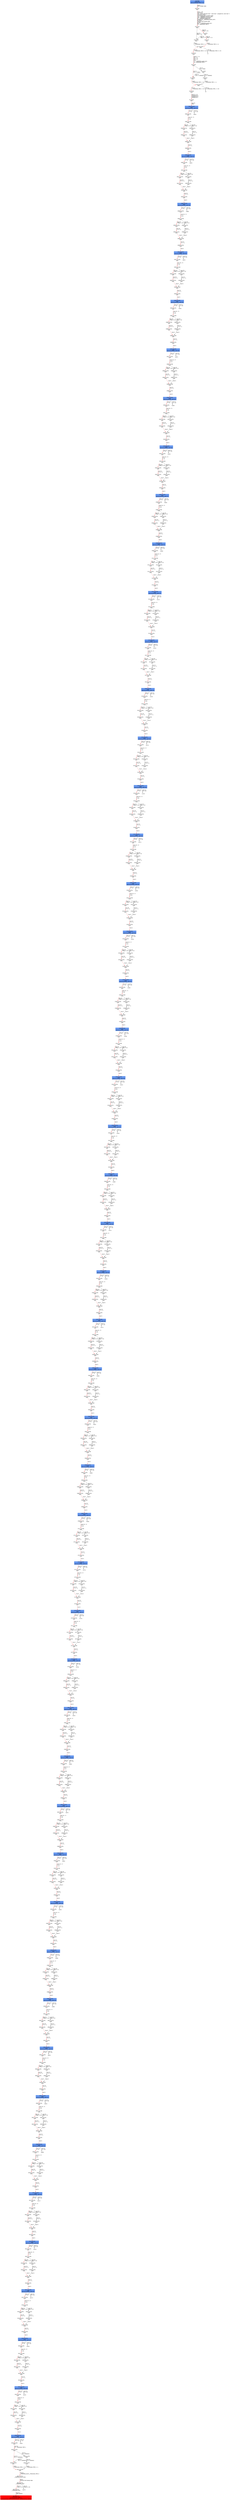 digraph ARG {
node [style="filled" shape="box" color="white"]
0 [fillcolor="cornflowerblue" label="0 @ N20\nmain entry\nAbstractionState: ABS0: true\n" id="0"]
44 [label="44 @ N61\nmain\n" id="44"]
45 [label="45 @ N24\nmain\n" id="45"]
50 [label="50 @ N26\nmain\n" id="50"]
53 [label="53 @ N28\nmain\n" id="53"]
54 [label="54 @ N29\nmain\n" id="54"]
56 [label="56 @ N35\nmain\n" id="56"]
61 [label="61 @ N38\nmain\n" id="61"]
64 [label="64 @ N39\nmain\n" id="64"]
65 [label="65 @ N40\nmain\n" id="65"]
67 [label="67 @ N43\nmain\n" id="67"]
34821 [fillcolor="cornflowerblue" label="34821 @ N44\nmain\nAbstractionState: ABS2355\n" id="34821"]
34822 [label="34822 @ N45\nmain\n" id="34822"]
34841 [label="34841 @ N48\nmain\n" id="34841"]
34843 [label="34843 @ N50\nmain\n" id="34843"]
34844 [label="34844 @ N52\nmain\n" id="34844"]
34848 [label="34848 @ N49\nmain\n" id="34848"]
34849 [label="34849 @ N54\nmain\n" id="34849"]
34851 [fillcolor="cornflowerblue" label="34851 @ N44\nmain\nAbstractionState: ABS2357\n" id="34851"]
34852 [label="34852 @ N45\nmain\n" id="34852"]
34871 [label="34871 @ N48\nmain\n" id="34871"]
34873 [label="34873 @ N50\nmain\n" id="34873"]
34874 [label="34874 @ N52\nmain\n" id="34874"]
34878 [label="34878 @ N49\nmain\n" id="34878"]
34879 [label="34879 @ N54\nmain\n" id="34879"]
34881 [fillcolor="cornflowerblue" label="34881 @ N44\nmain\nAbstractionState: ABS2359\n" id="34881"]
34882 [label="34882 @ N45\nmain\n" id="34882"]
34901 [label="34901 @ N48\nmain\n" id="34901"]
34903 [label="34903 @ N50\nmain\n" id="34903"]
34904 [label="34904 @ N52\nmain\n" id="34904"]
34908 [label="34908 @ N49\nmain\n" id="34908"]
34909 [label="34909 @ N54\nmain\n" id="34909"]
34911 [fillcolor="cornflowerblue" label="34911 @ N44\nmain\nAbstractionState: ABS2361\n" id="34911"]
34912 [label="34912 @ N45\nmain\n" id="34912"]
34931 [label="34931 @ N48\nmain\n" id="34931"]
34933 [label="34933 @ N50\nmain\n" id="34933"]
34934 [label="34934 @ N52\nmain\n" id="34934"]
34938 [label="34938 @ N49\nmain\n" id="34938"]
34939 [label="34939 @ N54\nmain\n" id="34939"]
34941 [fillcolor="cornflowerblue" label="34941 @ N44\nmain\nAbstractionState: ABS2363\n" id="34941"]
34942 [label="34942 @ N45\nmain\n" id="34942"]
34961 [label="34961 @ N48\nmain\n" id="34961"]
34963 [label="34963 @ N50\nmain\n" id="34963"]
34964 [label="34964 @ N52\nmain\n" id="34964"]
34968 [label="34968 @ N49\nmain\n" id="34968"]
34969 [label="34969 @ N54\nmain\n" id="34969"]
34971 [fillcolor="cornflowerblue" label="34971 @ N44\nmain\nAbstractionState: ABS2365\n" id="34971"]
34972 [label="34972 @ N45\nmain\n" id="34972"]
34991 [label="34991 @ N48\nmain\n" id="34991"]
34993 [label="34993 @ N50\nmain\n" id="34993"]
34994 [label="34994 @ N52\nmain\n" id="34994"]
34998 [label="34998 @ N49\nmain\n" id="34998"]
34999 [label="34999 @ N54\nmain\n" id="34999"]
35001 [fillcolor="cornflowerblue" label="35001 @ N44\nmain\nAbstractionState: ABS2367\n" id="35001"]
35002 [label="35002 @ N45\nmain\n" id="35002"]
35021 [label="35021 @ N48\nmain\n" id="35021"]
35023 [label="35023 @ N50\nmain\n" id="35023"]
35024 [label="35024 @ N52\nmain\n" id="35024"]
35028 [label="35028 @ N49\nmain\n" id="35028"]
35029 [label="35029 @ N54\nmain\n" id="35029"]
35031 [fillcolor="cornflowerblue" label="35031 @ N44\nmain\nAbstractionState: ABS2369\n" id="35031"]
35032 [label="35032 @ N45\nmain\n" id="35032"]
35051 [label="35051 @ N48\nmain\n" id="35051"]
35053 [label="35053 @ N50\nmain\n" id="35053"]
35054 [label="35054 @ N52\nmain\n" id="35054"]
35058 [label="35058 @ N49\nmain\n" id="35058"]
35059 [label="35059 @ N54\nmain\n" id="35059"]
35061 [fillcolor="cornflowerblue" label="35061 @ N44\nmain\nAbstractionState: ABS2371\n" id="35061"]
35062 [label="35062 @ N45\nmain\n" id="35062"]
35081 [label="35081 @ N48\nmain\n" id="35081"]
35083 [label="35083 @ N50\nmain\n" id="35083"]
35084 [label="35084 @ N52\nmain\n" id="35084"]
35088 [label="35088 @ N49\nmain\n" id="35088"]
35089 [label="35089 @ N54\nmain\n" id="35089"]
35091 [fillcolor="cornflowerblue" label="35091 @ N44\nmain\nAbstractionState: ABS2373\n" id="35091"]
35092 [label="35092 @ N45\nmain\n" id="35092"]
35111 [label="35111 @ N48\nmain\n" id="35111"]
35113 [label="35113 @ N50\nmain\n" id="35113"]
35114 [label="35114 @ N52\nmain\n" id="35114"]
35118 [label="35118 @ N49\nmain\n" id="35118"]
35119 [label="35119 @ N54\nmain\n" id="35119"]
35121 [fillcolor="cornflowerblue" label="35121 @ N44\nmain\nAbstractionState: ABS2375\n" id="35121"]
35122 [label="35122 @ N45\nmain\n" id="35122"]
35141 [label="35141 @ N48\nmain\n" id="35141"]
35143 [label="35143 @ N50\nmain\n" id="35143"]
35144 [label="35144 @ N52\nmain\n" id="35144"]
35148 [label="35148 @ N49\nmain\n" id="35148"]
35149 [label="35149 @ N54\nmain\n" id="35149"]
35151 [fillcolor="cornflowerblue" label="35151 @ N44\nmain\nAbstractionState: ABS2377\n" id="35151"]
35152 [label="35152 @ N45\nmain\n" id="35152"]
35171 [label="35171 @ N48\nmain\n" id="35171"]
35173 [label="35173 @ N50\nmain\n" id="35173"]
35174 [label="35174 @ N52\nmain\n" id="35174"]
35178 [label="35178 @ N49\nmain\n" id="35178"]
35179 [label="35179 @ N54\nmain\n" id="35179"]
35181 [fillcolor="cornflowerblue" label="35181 @ N44\nmain\nAbstractionState: ABS2379\n" id="35181"]
35182 [label="35182 @ N45\nmain\n" id="35182"]
35201 [label="35201 @ N48\nmain\n" id="35201"]
35203 [label="35203 @ N50\nmain\n" id="35203"]
35204 [label="35204 @ N52\nmain\n" id="35204"]
35208 [label="35208 @ N49\nmain\n" id="35208"]
35209 [label="35209 @ N54\nmain\n" id="35209"]
35211 [fillcolor="cornflowerblue" label="35211 @ N44\nmain\nAbstractionState: ABS2381\n" id="35211"]
35212 [label="35212 @ N45\nmain\n" id="35212"]
35231 [label="35231 @ N48\nmain\n" id="35231"]
35233 [label="35233 @ N50\nmain\n" id="35233"]
35234 [label="35234 @ N52\nmain\n" id="35234"]
35238 [label="35238 @ N49\nmain\n" id="35238"]
35239 [label="35239 @ N54\nmain\n" id="35239"]
35241 [fillcolor="cornflowerblue" label="35241 @ N44\nmain\nAbstractionState: ABS2383\n" id="35241"]
35242 [label="35242 @ N45\nmain\n" id="35242"]
35261 [label="35261 @ N48\nmain\n" id="35261"]
35263 [label="35263 @ N50\nmain\n" id="35263"]
35264 [label="35264 @ N52\nmain\n" id="35264"]
35268 [label="35268 @ N49\nmain\n" id="35268"]
35269 [label="35269 @ N54\nmain\n" id="35269"]
35271 [fillcolor="cornflowerblue" label="35271 @ N44\nmain\nAbstractionState: ABS2385\n" id="35271"]
35272 [label="35272 @ N45\nmain\n" id="35272"]
35291 [label="35291 @ N48\nmain\n" id="35291"]
35293 [label="35293 @ N50\nmain\n" id="35293"]
35294 [label="35294 @ N52\nmain\n" id="35294"]
35298 [label="35298 @ N49\nmain\n" id="35298"]
35299 [label="35299 @ N54\nmain\n" id="35299"]
35301 [fillcolor="cornflowerblue" label="35301 @ N44\nmain\nAbstractionState: ABS2387\n" id="35301"]
35302 [label="35302 @ N45\nmain\n" id="35302"]
35321 [label="35321 @ N48\nmain\n" id="35321"]
35323 [label="35323 @ N50\nmain\n" id="35323"]
35324 [label="35324 @ N52\nmain\n" id="35324"]
35328 [label="35328 @ N49\nmain\n" id="35328"]
35329 [label="35329 @ N54\nmain\n" id="35329"]
35331 [fillcolor="cornflowerblue" label="35331 @ N44\nmain\nAbstractionState: ABS2389\n" id="35331"]
35332 [label="35332 @ N45\nmain\n" id="35332"]
35351 [label="35351 @ N48\nmain\n" id="35351"]
35353 [label="35353 @ N50\nmain\n" id="35353"]
35354 [label="35354 @ N52\nmain\n" id="35354"]
35358 [label="35358 @ N49\nmain\n" id="35358"]
35359 [label="35359 @ N54\nmain\n" id="35359"]
35361 [fillcolor="cornflowerblue" label="35361 @ N44\nmain\nAbstractionState: ABS2391\n" id="35361"]
35362 [label="35362 @ N45\nmain\n" id="35362"]
35381 [label="35381 @ N48\nmain\n" id="35381"]
35383 [label="35383 @ N50\nmain\n" id="35383"]
35384 [label="35384 @ N52\nmain\n" id="35384"]
35388 [label="35388 @ N49\nmain\n" id="35388"]
35389 [label="35389 @ N54\nmain\n" id="35389"]
35391 [fillcolor="cornflowerblue" label="35391 @ N44\nmain\nAbstractionState: ABS2393\n" id="35391"]
35392 [label="35392 @ N45\nmain\n" id="35392"]
35411 [label="35411 @ N48\nmain\n" id="35411"]
35413 [label="35413 @ N50\nmain\n" id="35413"]
35414 [label="35414 @ N52\nmain\n" id="35414"]
35418 [label="35418 @ N49\nmain\n" id="35418"]
35419 [label="35419 @ N54\nmain\n" id="35419"]
35421 [fillcolor="cornflowerblue" label="35421 @ N44\nmain\nAbstractionState: ABS2395\n" id="35421"]
35422 [label="35422 @ N45\nmain\n" id="35422"]
35441 [label="35441 @ N48\nmain\n" id="35441"]
35443 [label="35443 @ N50\nmain\n" id="35443"]
35444 [label="35444 @ N52\nmain\n" id="35444"]
35448 [label="35448 @ N49\nmain\n" id="35448"]
35449 [label="35449 @ N54\nmain\n" id="35449"]
35451 [fillcolor="cornflowerblue" label="35451 @ N44\nmain\nAbstractionState: ABS2397\n" id="35451"]
35452 [label="35452 @ N45\nmain\n" id="35452"]
35471 [label="35471 @ N48\nmain\n" id="35471"]
35473 [label="35473 @ N50\nmain\n" id="35473"]
35474 [label="35474 @ N52\nmain\n" id="35474"]
35478 [label="35478 @ N49\nmain\n" id="35478"]
35479 [label="35479 @ N54\nmain\n" id="35479"]
35481 [fillcolor="cornflowerblue" label="35481 @ N44\nmain\nAbstractionState: ABS2399\n" id="35481"]
35482 [label="35482 @ N45\nmain\n" id="35482"]
35501 [label="35501 @ N48\nmain\n" id="35501"]
35503 [label="35503 @ N50\nmain\n" id="35503"]
35504 [label="35504 @ N52\nmain\n" id="35504"]
35508 [label="35508 @ N49\nmain\n" id="35508"]
35509 [label="35509 @ N54\nmain\n" id="35509"]
35511 [fillcolor="cornflowerblue" label="35511 @ N44\nmain\nAbstractionState: ABS2401\n" id="35511"]
35512 [label="35512 @ N45\nmain\n" id="35512"]
35531 [label="35531 @ N48\nmain\n" id="35531"]
35533 [label="35533 @ N50\nmain\n" id="35533"]
35534 [label="35534 @ N52\nmain\n" id="35534"]
35538 [label="35538 @ N49\nmain\n" id="35538"]
35539 [label="35539 @ N54\nmain\n" id="35539"]
35541 [fillcolor="cornflowerblue" label="35541 @ N44\nmain\nAbstractionState: ABS2403\n" id="35541"]
35542 [label="35542 @ N45\nmain\n" id="35542"]
35561 [label="35561 @ N48\nmain\n" id="35561"]
35563 [label="35563 @ N50\nmain\n" id="35563"]
35564 [label="35564 @ N52\nmain\n" id="35564"]
35568 [label="35568 @ N49\nmain\n" id="35568"]
35569 [label="35569 @ N54\nmain\n" id="35569"]
35571 [fillcolor="cornflowerblue" label="35571 @ N44\nmain\nAbstractionState: ABS2405\n" id="35571"]
35572 [label="35572 @ N45\nmain\n" id="35572"]
35591 [label="35591 @ N48\nmain\n" id="35591"]
35593 [label="35593 @ N50\nmain\n" id="35593"]
35594 [label="35594 @ N52\nmain\n" id="35594"]
35598 [label="35598 @ N49\nmain\n" id="35598"]
35599 [label="35599 @ N54\nmain\n" id="35599"]
35601 [fillcolor="cornflowerblue" label="35601 @ N44\nmain\nAbstractionState: ABS2407\n" id="35601"]
35602 [label="35602 @ N45\nmain\n" id="35602"]
35621 [label="35621 @ N48\nmain\n" id="35621"]
35623 [label="35623 @ N50\nmain\n" id="35623"]
35624 [label="35624 @ N52\nmain\n" id="35624"]
35628 [label="35628 @ N49\nmain\n" id="35628"]
35629 [label="35629 @ N54\nmain\n" id="35629"]
35631 [fillcolor="cornflowerblue" label="35631 @ N44\nmain\nAbstractionState: ABS2409\n" id="35631"]
35632 [label="35632 @ N45\nmain\n" id="35632"]
35651 [label="35651 @ N48\nmain\n" id="35651"]
35653 [label="35653 @ N50\nmain\n" id="35653"]
35654 [label="35654 @ N52\nmain\n" id="35654"]
35658 [label="35658 @ N49\nmain\n" id="35658"]
35659 [label="35659 @ N54\nmain\n" id="35659"]
35661 [fillcolor="cornflowerblue" label="35661 @ N44\nmain\nAbstractionState: ABS2411\n" id="35661"]
35662 [label="35662 @ N45\nmain\n" id="35662"]
35681 [label="35681 @ N48\nmain\n" id="35681"]
35683 [label="35683 @ N50\nmain\n" id="35683"]
35684 [label="35684 @ N52\nmain\n" id="35684"]
35688 [label="35688 @ N49\nmain\n" id="35688"]
35689 [label="35689 @ N54\nmain\n" id="35689"]
35691 [fillcolor="cornflowerblue" label="35691 @ N44\nmain\nAbstractionState: ABS2413\n" id="35691"]
35692 [label="35692 @ N45\nmain\n" id="35692"]
35711 [label="35711 @ N48\nmain\n" id="35711"]
35713 [label="35713 @ N50\nmain\n" id="35713"]
35714 [label="35714 @ N52\nmain\n" id="35714"]
35718 [label="35718 @ N49\nmain\n" id="35718"]
35719 [label="35719 @ N54\nmain\n" id="35719"]
35721 [fillcolor="cornflowerblue" label="35721 @ N44\nmain\nAbstractionState: ABS2415\n" id="35721"]
35722 [label="35722 @ N45\nmain\n" id="35722"]
35741 [label="35741 @ N48\nmain\n" id="35741"]
35743 [label="35743 @ N50\nmain\n" id="35743"]
35744 [label="35744 @ N52\nmain\n" id="35744"]
35748 [label="35748 @ N49\nmain\n" id="35748"]
35749 [label="35749 @ N54\nmain\n" id="35749"]
35751 [fillcolor="cornflowerblue" label="35751 @ N44\nmain\nAbstractionState: ABS2417\n" id="35751"]
35752 [label="35752 @ N45\nmain\n" id="35752"]
35771 [label="35771 @ N48\nmain\n" id="35771"]
35773 [label="35773 @ N50\nmain\n" id="35773"]
35774 [label="35774 @ N52\nmain\n" id="35774"]
35778 [label="35778 @ N49\nmain\n" id="35778"]
35779 [label="35779 @ N54\nmain\n" id="35779"]
35781 [fillcolor="cornflowerblue" label="35781 @ N44\nmain\nAbstractionState: ABS2419\n" id="35781"]
35782 [label="35782 @ N45\nmain\n" id="35782"]
35801 [label="35801 @ N48\nmain\n" id="35801"]
35803 [label="35803 @ N50\nmain\n" id="35803"]
35804 [label="35804 @ N52\nmain\n" id="35804"]
35808 [label="35808 @ N49\nmain\n" id="35808"]
35809 [label="35809 @ N54\nmain\n" id="35809"]
35811 [fillcolor="cornflowerblue" label="35811 @ N44\nmain\nAbstractionState: ABS2421\n" id="35811"]
35812 [label="35812 @ N45\nmain\n" id="35812"]
35831 [label="35831 @ N48\nmain\n" id="35831"]
35833 [label="35833 @ N50\nmain\n" id="35833"]
35834 [label="35834 @ N52\nmain\n" id="35834"]
35838 [label="35838 @ N49\nmain\n" id="35838"]
35839 [label="35839 @ N54\nmain\n" id="35839"]
35841 [fillcolor="cornflowerblue" label="35841 @ N44\nmain\nAbstractionState: ABS2423\n" id="35841"]
35842 [label="35842 @ N45\nmain\n" id="35842"]
35861 [label="35861 @ N48\nmain\n" id="35861"]
35863 [label="35863 @ N50\nmain\n" id="35863"]
35864 [label="35864 @ N52\nmain\n" id="35864"]
35868 [label="35868 @ N49\nmain\n" id="35868"]
35869 [label="35869 @ N54\nmain\n" id="35869"]
35871 [fillcolor="cornflowerblue" label="35871 @ N44\nmain\nAbstractionState: ABS2425\n" id="35871"]
35872 [label="35872 @ N45\nmain\n" id="35872"]
35891 [label="35891 @ N48\nmain\n" id="35891"]
35893 [label="35893 @ N50\nmain\n" id="35893"]
35894 [label="35894 @ N52\nmain\n" id="35894"]
35898 [label="35898 @ N49\nmain\n" id="35898"]
35899 [label="35899 @ N54\nmain\n" id="35899"]
35901 [fillcolor="cornflowerblue" label="35901 @ N44\nmain\nAbstractionState: ABS2427\n" id="35901"]
35902 [label="35902 @ N45\nmain\n" id="35902"]
35921 [label="35921 @ N48\nmain\n" id="35921"]
35923 [label="35923 @ N50\nmain\n" id="35923"]
35924 [label="35924 @ N52\nmain\n" id="35924"]
35928 [label="35928 @ N49\nmain\n" id="35928"]
35929 [label="35929 @ N54\nmain\n" id="35929"]
35931 [fillcolor="cornflowerblue" label="35931 @ N44\nmain\nAbstractionState: ABS2429\n" id="35931"]
35932 [label="35932 @ N45\nmain\n" id="35932"]
35951 [label="35951 @ N48\nmain\n" id="35951"]
35953 [label="35953 @ N50\nmain\n" id="35953"]
35954 [label="35954 @ N52\nmain\n" id="35954"]
35958 [label="35958 @ N49\nmain\n" id="35958"]
35959 [label="35959 @ N54\nmain\n" id="35959"]
35961 [fillcolor="cornflowerblue" label="35961 @ N44\nmain\nAbstractionState: ABS2431\n" id="35961"]
35962 [label="35962 @ N45\nmain\n" id="35962"]
35981 [label="35981 @ N48\nmain\n" id="35981"]
35983 [label="35983 @ N50\nmain\n" id="35983"]
35984 [label="35984 @ N52\nmain\n" id="35984"]
35988 [label="35988 @ N49\nmain\n" id="35988"]
35989 [label="35989 @ N54\nmain\n" id="35989"]
35991 [fillcolor="cornflowerblue" label="35991 @ N44\nmain\nAbstractionState: ABS2433\n" id="35991"]
35992 [label="35992 @ N45\nmain\n" id="35992"]
36011 [label="36011 @ N48\nmain\n" id="36011"]
36013 [label="36013 @ N50\nmain\n" id="36013"]
36014 [label="36014 @ N52\nmain\n" id="36014"]
36018 [label="36018 @ N49\nmain\n" id="36018"]
36019 [label="36019 @ N54\nmain\n" id="36019"]
36021 [fillcolor="cornflowerblue" label="36021 @ N44\nmain\nAbstractionState: ABS2435\n" id="36021"]
36022 [label="36022 @ N45\nmain\n" id="36022"]
36041 [label="36041 @ N48\nmain\n" id="36041"]
36043 [label="36043 @ N50\nmain\n" id="36043"]
36044 [label="36044 @ N52\nmain\n" id="36044"]
36048 [label="36048 @ N49\nmain\n" id="36048"]
36049 [label="36049 @ N54\nmain\n" id="36049"]
36051 [fillcolor="cornflowerblue" label="36051 @ N44\nmain\nAbstractionState: ABS2437\n" id="36051"]
36052 [label="36052 @ N45\nmain\n" id="36052"]
36071 [label="36071 @ N48\nmain\n" id="36071"]
36073 [label="36073 @ N50\nmain\n" id="36073"]
36074 [label="36074 @ N52\nmain\n" id="36074"]
36078 [label="36078 @ N49\nmain\n" id="36078"]
36079 [label="36079 @ N54\nmain\n" id="36079"]
36081 [fillcolor="cornflowerblue" label="36081 @ N44\nmain\nAbstractionState: ABS2439\n" id="36081"]
36082 [label="36082 @ N45\nmain\n" id="36082"]
36101 [label="36101 @ N48\nmain\n" id="36101"]
36103 [label="36103 @ N50\nmain\n" id="36103"]
36104 [label="36104 @ N52\nmain\n" id="36104"]
36108 [label="36108 @ N49\nmain\n" id="36108"]
36109 [label="36109 @ N54\nmain\n" id="36109"]
36111 [fillcolor="cornflowerblue" label="36111 @ N44\nmain\nAbstractionState: ABS2441\n" id="36111"]
36112 [label="36112 @ N45\nmain\n" id="36112"]
36131 [label="36131 @ N48\nmain\n" id="36131"]
36133 [label="36133 @ N50\nmain\n" id="36133"]
36134 [label="36134 @ N52\nmain\n" id="36134"]
36138 [label="36138 @ N49\nmain\n" id="36138"]
36139 [label="36139 @ N54\nmain\n" id="36139"]
36141 [fillcolor="cornflowerblue" label="36141 @ N44\nmain\nAbstractionState: ABS2443\n" id="36141"]
36142 [label="36142 @ N45\nmain\n" id="36142"]
36161 [label="36161 @ N48\nmain\n" id="36161"]
36163 [label="36163 @ N50\nmain\n" id="36163"]
36164 [label="36164 @ N52\nmain\n" id="36164"]
36168 [label="36168 @ N49\nmain\n" id="36168"]
36169 [label="36169 @ N54\nmain\n" id="36169"]
36171 [fillcolor="cornflowerblue" label="36171 @ N44\nmain\nAbstractionState: ABS2445\n" id="36171"]
36172 [label="36172 @ N45\nmain\n" id="36172"]
36191 [label="36191 @ N48\nmain\n" id="36191"]
36193 [label="36193 @ N50\nmain\n" id="36193"]
36194 [label="36194 @ N52\nmain\n" id="36194"]
36198 [label="36198 @ N49\nmain\n" id="36198"]
36199 [label="36199 @ N54\nmain\n" id="36199"]
36201 [fillcolor="cornflowerblue" label="36201 @ N44\nmain\nAbstractionState: ABS2447\n" id="36201"]
36202 [label="36202 @ N45\nmain\n" id="36202"]
36221 [label="36221 @ N48\nmain\n" id="36221"]
36223 [label="36223 @ N50\nmain\n" id="36223"]
36224 [label="36224 @ N52\nmain\n" id="36224"]
36228 [label="36228 @ N49\nmain\n" id="36228"]
36229 [label="36229 @ N54\nmain\n" id="36229"]
36231 [fillcolor="cornflowerblue" label="36231 @ N44\nmain\nAbstractionState: ABS2449\n" id="36231"]
36232 [label="36232 @ N45\nmain\n" id="36232"]
36251 [label="36251 @ N48\nmain\n" id="36251"]
36253 [label="36253 @ N50\nmain\n" id="36253"]
36254 [label="36254 @ N52\nmain\n" id="36254"]
36258 [label="36258 @ N49\nmain\n" id="36258"]
36259 [label="36259 @ N54\nmain\n" id="36259"]
36261 [fillcolor="cornflowerblue" label="36261 @ N44\nmain\nAbstractionState: ABS2451\n" id="36261"]
36263 [label="36263 @ N46\nmain\n" id="36263"]
36264 [label="36264 @ N55\nmain\n" id="36264"]
36269 [label="36269 @ N58\nmain\n" id="36269"]
36272 [label="36272 @ N59\nmain\n" id="36272"]
36273 [label="36273 @ N11\n__VERIFIER_assert entry\n" id="36273"]
36274 [label="36274 @ N12\n__VERIFIER_assert\n" id="36274"]
36275 [label="36275 @ N14\n__VERIFIER_assert\n" id="36275"]
36278 [fillcolor="red" label="36278 @ N15\n__VERIFIER_assert\nAbstractionState: ABS2452\n AutomatonState: ErrorLabelAutomaton: _predefinedState_ERROR\n" id="36278"]
36265 [label="36265 @ N56\nmain\n" id="36265"]
36267 [label="36267 @ N57\nmain\n" id="36267"]
36252 [label="36252 @ N51\nmain\n" id="36252"]
36256 [label="36256 @ N53\nmain\n" id="36256"]
36222 [label="36222 @ N51\nmain\n" id="36222"]
36226 [label="36226 @ N53\nmain\n" id="36226"]
36192 [label="36192 @ N51\nmain\n" id="36192"]
36196 [label="36196 @ N53\nmain\n" id="36196"]
36162 [label="36162 @ N51\nmain\n" id="36162"]
36166 [label="36166 @ N53\nmain\n" id="36166"]
36132 [label="36132 @ N51\nmain\n" id="36132"]
36136 [label="36136 @ N53\nmain\n" id="36136"]
36102 [label="36102 @ N51\nmain\n" id="36102"]
36106 [label="36106 @ N53\nmain\n" id="36106"]
36072 [label="36072 @ N51\nmain\n" id="36072"]
36076 [label="36076 @ N53\nmain\n" id="36076"]
36042 [label="36042 @ N51\nmain\n" id="36042"]
36046 [label="36046 @ N53\nmain\n" id="36046"]
36012 [label="36012 @ N51\nmain\n" id="36012"]
36016 [label="36016 @ N53\nmain\n" id="36016"]
35982 [label="35982 @ N51\nmain\n" id="35982"]
35986 [label="35986 @ N53\nmain\n" id="35986"]
35952 [label="35952 @ N51\nmain\n" id="35952"]
35956 [label="35956 @ N53\nmain\n" id="35956"]
35922 [label="35922 @ N51\nmain\n" id="35922"]
35926 [label="35926 @ N53\nmain\n" id="35926"]
35892 [label="35892 @ N51\nmain\n" id="35892"]
35896 [label="35896 @ N53\nmain\n" id="35896"]
35862 [label="35862 @ N51\nmain\n" id="35862"]
35866 [label="35866 @ N53\nmain\n" id="35866"]
35832 [label="35832 @ N51\nmain\n" id="35832"]
35836 [label="35836 @ N53\nmain\n" id="35836"]
35802 [label="35802 @ N51\nmain\n" id="35802"]
35806 [label="35806 @ N53\nmain\n" id="35806"]
35772 [label="35772 @ N51\nmain\n" id="35772"]
35776 [label="35776 @ N53\nmain\n" id="35776"]
35742 [label="35742 @ N51\nmain\n" id="35742"]
35746 [label="35746 @ N53\nmain\n" id="35746"]
35712 [label="35712 @ N51\nmain\n" id="35712"]
35716 [label="35716 @ N53\nmain\n" id="35716"]
35682 [label="35682 @ N51\nmain\n" id="35682"]
35686 [label="35686 @ N53\nmain\n" id="35686"]
35652 [label="35652 @ N51\nmain\n" id="35652"]
35656 [label="35656 @ N53\nmain\n" id="35656"]
35622 [label="35622 @ N51\nmain\n" id="35622"]
35626 [label="35626 @ N53\nmain\n" id="35626"]
35592 [label="35592 @ N51\nmain\n" id="35592"]
35596 [label="35596 @ N53\nmain\n" id="35596"]
35562 [label="35562 @ N51\nmain\n" id="35562"]
35566 [label="35566 @ N53\nmain\n" id="35566"]
35532 [label="35532 @ N51\nmain\n" id="35532"]
35536 [label="35536 @ N53\nmain\n" id="35536"]
35502 [label="35502 @ N51\nmain\n" id="35502"]
35506 [label="35506 @ N53\nmain\n" id="35506"]
35472 [label="35472 @ N51\nmain\n" id="35472"]
35476 [label="35476 @ N53\nmain\n" id="35476"]
35442 [label="35442 @ N51\nmain\n" id="35442"]
35446 [label="35446 @ N53\nmain\n" id="35446"]
35412 [label="35412 @ N51\nmain\n" id="35412"]
35416 [label="35416 @ N53\nmain\n" id="35416"]
35382 [label="35382 @ N51\nmain\n" id="35382"]
35386 [label="35386 @ N53\nmain\n" id="35386"]
35352 [label="35352 @ N51\nmain\n" id="35352"]
35356 [label="35356 @ N53\nmain\n" id="35356"]
35322 [label="35322 @ N51\nmain\n" id="35322"]
35326 [label="35326 @ N53\nmain\n" id="35326"]
35292 [label="35292 @ N51\nmain\n" id="35292"]
35296 [label="35296 @ N53\nmain\n" id="35296"]
35262 [label="35262 @ N51\nmain\n" id="35262"]
35266 [label="35266 @ N53\nmain\n" id="35266"]
35232 [label="35232 @ N51\nmain\n" id="35232"]
35236 [label="35236 @ N53\nmain\n" id="35236"]
35202 [label="35202 @ N51\nmain\n" id="35202"]
35206 [label="35206 @ N53\nmain\n" id="35206"]
35172 [label="35172 @ N51\nmain\n" id="35172"]
35176 [label="35176 @ N53\nmain\n" id="35176"]
35142 [label="35142 @ N51\nmain\n" id="35142"]
35146 [label="35146 @ N53\nmain\n" id="35146"]
35112 [label="35112 @ N51\nmain\n" id="35112"]
35116 [label="35116 @ N53\nmain\n" id="35116"]
35082 [label="35082 @ N51\nmain\n" id="35082"]
35086 [label="35086 @ N53\nmain\n" id="35086"]
35052 [label="35052 @ N51\nmain\n" id="35052"]
35056 [label="35056 @ N53\nmain\n" id="35056"]
35022 [label="35022 @ N51\nmain\n" id="35022"]
35026 [label="35026 @ N53\nmain\n" id="35026"]
34992 [label="34992 @ N51\nmain\n" id="34992"]
34996 [label="34996 @ N53\nmain\n" id="34996"]
34962 [label="34962 @ N51\nmain\n" id="34962"]
34966 [label="34966 @ N53\nmain\n" id="34966"]
34932 [label="34932 @ N51\nmain\n" id="34932"]
34936 [label="34936 @ N53\nmain\n" id="34936"]
34902 [label="34902 @ N51\nmain\n" id="34902"]
34906 [label="34906 @ N53\nmain\n" id="34906"]
34872 [label="34872 @ N51\nmain\n" id="34872"]
34876 [label="34876 @ N53\nmain\n" id="34876"]
34842 [label="34842 @ N51\nmain\n" id="34842"]
34846 [label="34846 @ N53\nmain\n" id="34846"]
57 [label="57 @ N36\nmain\n" id="57"]
59 [label="59 @ N37\nmain\n" id="59"]
47 [label="47 @ N25\nmain\n" id="47"]
49 [label="49 @ N27\nmain\n" id="49"]
0 -> 44 [color="red" label="Line 0: \lINIT GLOBAL VARS\l" id="0 -> 44"]
44 -> 45 [color="red" label="Lines 7 - 26: \lvoid abort();\lvoid __assert_fail(const char *, const char *, unsigned int, const char *);\lvoid reach_error();\lvoid assume_abort_if_not(int cond);\lvoid __VERIFIER_assert(int cond);\lvoid __VERIFIER_assume(int);\lint __VERIFIER_nondet_int();\lunsigned int __VERIFIER_nondet_uint();\lint main();\lFunction start dummy edge\lint flag;\lflag = __VERIFIER_nondet_int();\lint __CPAchecker_TMP_0;\l" id="44 -> 45"]
45 -> 47 [color="red" label="Line 26: \l[!(flag == 0)]\l" id="45 -> 47"]
45 -> 50 [label="Line 26: \l[flag == 0]\l" id="45 -> 50"]
50 -> 53 [label="Line 0: \l__CPAchecker_TMP_0 = 1;\l" id="50 -> 53"]
53 -> 54 [color="red" label="Line 26: \l[__CPAchecker_TMP_0 != 0]\l" id="53 -> 54"]
53 -> 55 [label="Line 26: \l[!(__CPAchecker_TMP_0 != 0)]\l" id="53 -> 55"]
54 -> 56 [color="red" label="Lines 27 - 31: \lint i = 0;\lint x = 0;\lint y = 0;\lint n;\ln = __VERIFIER_nondet_int();\lint __CPAchecker_TMP_1;\l" id="54 -> 56"]
56 -> 57 [label="Line 31: \l[n >= 1000]\l" id="56 -> 57"]
56 -> 61 [color="red" label="Line 31: \l[!(n >= 1000)]\l" id="56 -> 61"]
61 -> 64 [color="red" label="Line 0: \l__CPAchecker_TMP_1 = 0;\l" id="61 -> 64"]
64 -> 65 [color="red" label="Line 31: \l[__CPAchecker_TMP_1 != 0]\l" id="64 -> 65"]
64 -> 66 [label="Line 31: \l[!(__CPAchecker_TMP_1 != 0)]\l" id="64 -> 66"]
65 -> 67 [color="red" label="Lines 33 - 33: \lunsigned int a;\lunsigned int b;\lunsigned int r;\l" id="65 -> 67"]
67 -> 34821 [color="red" label="Line 35: \lwhile\l" id="67 -> 34821"]
34821 -> 34822 [color="red" label="Line 35: \l[i < n]\l" id="34821 -> 34822"]
34821 -> 34823 [label="Line 35: \l[!(i < n)]\l" id="34821 -> 34823"]
34822 -> 34841 [color="red" label="Lines 36 - 37: \lx = x;\ly = y;\l" id="34822 -> 34841"]
34841 -> 34842 [label="Line 38: \l[flag == 0]\l" id="34841 -> 34842"]
34841 -> 34843 [color="red" label="Line 38: \l[!(flag == 0)]\l" id="34841 -> 34843"]
34843 -> 34844 [color="red" label="Line 39: \lx = x + 3;\l" id="34843 -> 34844"]
34844 -> 34848 [color="red" label="Line 0: \l\l" id="34844 -> 34848"]
34848 -> 34849 [color="red" label="Line 43: \li = i + 1;\l" id="34848 -> 34849"]
34849 -> 34851 [color="red" label="Line 0: \l\l" id="34849 -> 34851"]
34851 -> 34852 [color="red" label="Line 35: \l[i < n]\l" id="34851 -> 34852"]
34851 -> 34853 [label="Line 35: \l[!(i < n)]\l" id="34851 -> 34853"]
34852 -> 34871 [color="red" label="Lines 36 - 37: \lx = x;\ly = y;\l" id="34852 -> 34871"]
34871 -> 34872 [label="Line 38: \l[flag == 0]\l" id="34871 -> 34872"]
34871 -> 34873 [color="red" label="Line 38: \l[!(flag == 0)]\l" id="34871 -> 34873"]
34873 -> 34874 [color="red" label="Line 39: \lx = x + 3;\l" id="34873 -> 34874"]
34874 -> 34878 [color="red" label="Line 0: \l\l" id="34874 -> 34878"]
34878 -> 34879 [color="red" label="Line 43: \li = i + 1;\l" id="34878 -> 34879"]
34879 -> 34881 [color="red" label="Line 0: \l\l" id="34879 -> 34881"]
34881 -> 34882 [color="red" label="Line 35: \l[i < n]\l" id="34881 -> 34882"]
34881 -> 34883 [label="Line 35: \l[!(i < n)]\l" id="34881 -> 34883"]
34882 -> 34901 [color="red" label="Lines 36 - 37: \lx = x;\ly = y;\l" id="34882 -> 34901"]
34901 -> 34902 [label="Line 38: \l[flag == 0]\l" id="34901 -> 34902"]
34901 -> 34903 [color="red" label="Line 38: \l[!(flag == 0)]\l" id="34901 -> 34903"]
34903 -> 34904 [color="red" label="Line 39: \lx = x + 3;\l" id="34903 -> 34904"]
34904 -> 34908 [color="red" label="Line 0: \l\l" id="34904 -> 34908"]
34908 -> 34909 [color="red" label="Line 43: \li = i + 1;\l" id="34908 -> 34909"]
34909 -> 34911 [color="red" label="Line 0: \l\l" id="34909 -> 34911"]
34911 -> 34912 [color="red" label="Line 35: \l[i < n]\l" id="34911 -> 34912"]
34911 -> 34913 [label="Line 35: \l[!(i < n)]\l" id="34911 -> 34913"]
34912 -> 34931 [color="red" label="Lines 36 - 37: \lx = x;\ly = y;\l" id="34912 -> 34931"]
34931 -> 34932 [label="Line 38: \l[flag == 0]\l" id="34931 -> 34932"]
34931 -> 34933 [color="red" label="Line 38: \l[!(flag == 0)]\l" id="34931 -> 34933"]
34933 -> 34934 [color="red" label="Line 39: \lx = x + 3;\l" id="34933 -> 34934"]
34934 -> 34938 [color="red" label="Line 0: \l\l" id="34934 -> 34938"]
34938 -> 34939 [color="red" label="Line 43: \li = i + 1;\l" id="34938 -> 34939"]
34939 -> 34941 [color="red" label="Line 0: \l\l" id="34939 -> 34941"]
34941 -> 34942 [color="red" label="Line 35: \l[i < n]\l" id="34941 -> 34942"]
34941 -> 34943 [label="Line 35: \l[!(i < n)]\l" id="34941 -> 34943"]
34942 -> 34961 [color="red" label="Lines 36 - 37: \lx = x;\ly = y;\l" id="34942 -> 34961"]
34961 -> 34962 [label="Line 38: \l[flag == 0]\l" id="34961 -> 34962"]
34961 -> 34963 [color="red" label="Line 38: \l[!(flag == 0)]\l" id="34961 -> 34963"]
34963 -> 34964 [color="red" label="Line 39: \lx = x + 3;\l" id="34963 -> 34964"]
34964 -> 34968 [color="red" label="Line 0: \l\l" id="34964 -> 34968"]
34968 -> 34969 [color="red" label="Line 43: \li = i + 1;\l" id="34968 -> 34969"]
34969 -> 34971 [color="red" label="Line 0: \l\l" id="34969 -> 34971"]
34971 -> 34972 [color="red" label="Line 35: \l[i < n]\l" id="34971 -> 34972"]
34971 -> 34973 [label="Line 35: \l[!(i < n)]\l" id="34971 -> 34973"]
34972 -> 34991 [color="red" label="Lines 36 - 37: \lx = x;\ly = y;\l" id="34972 -> 34991"]
34991 -> 34992 [label="Line 38: \l[flag == 0]\l" id="34991 -> 34992"]
34991 -> 34993 [color="red" label="Line 38: \l[!(flag == 0)]\l" id="34991 -> 34993"]
34993 -> 34994 [color="red" label="Line 39: \lx = x + 3;\l" id="34993 -> 34994"]
34994 -> 34998 [color="red" label="Line 0: \l\l" id="34994 -> 34998"]
34998 -> 34999 [color="red" label="Line 43: \li = i + 1;\l" id="34998 -> 34999"]
34999 -> 35001 [color="red" label="Line 0: \l\l" id="34999 -> 35001"]
35001 -> 35002 [color="red" label="Line 35: \l[i < n]\l" id="35001 -> 35002"]
35001 -> 35003 [label="Line 35: \l[!(i < n)]\l" id="35001 -> 35003"]
35002 -> 35021 [color="red" label="Lines 36 - 37: \lx = x;\ly = y;\l" id="35002 -> 35021"]
35021 -> 35022 [label="Line 38: \l[flag == 0]\l" id="35021 -> 35022"]
35021 -> 35023 [color="red" label="Line 38: \l[!(flag == 0)]\l" id="35021 -> 35023"]
35023 -> 35024 [color="red" label="Line 39: \lx = x + 3;\l" id="35023 -> 35024"]
35024 -> 35028 [color="red" label="Line 0: \l\l" id="35024 -> 35028"]
35028 -> 35029 [color="red" label="Line 43: \li = i + 1;\l" id="35028 -> 35029"]
35029 -> 35031 [color="red" label="Line 0: \l\l" id="35029 -> 35031"]
35031 -> 35032 [color="red" label="Line 35: \l[i < n]\l" id="35031 -> 35032"]
35031 -> 35033 [label="Line 35: \l[!(i < n)]\l" id="35031 -> 35033"]
35032 -> 35051 [color="red" label="Lines 36 - 37: \lx = x;\ly = y;\l" id="35032 -> 35051"]
35051 -> 35052 [label="Line 38: \l[flag == 0]\l" id="35051 -> 35052"]
35051 -> 35053 [color="red" label="Line 38: \l[!(flag == 0)]\l" id="35051 -> 35053"]
35053 -> 35054 [color="red" label="Line 39: \lx = x + 3;\l" id="35053 -> 35054"]
35054 -> 35058 [color="red" label="Line 0: \l\l" id="35054 -> 35058"]
35058 -> 35059 [color="red" label="Line 43: \li = i + 1;\l" id="35058 -> 35059"]
35059 -> 35061 [color="red" label="Line 0: \l\l" id="35059 -> 35061"]
35061 -> 35062 [color="red" label="Line 35: \l[i < n]\l" id="35061 -> 35062"]
35061 -> 35063 [label="Line 35: \l[!(i < n)]\l" id="35061 -> 35063"]
35062 -> 35081 [color="red" label="Lines 36 - 37: \lx = x;\ly = y;\l" id="35062 -> 35081"]
35081 -> 35082 [label="Line 38: \l[flag == 0]\l" id="35081 -> 35082"]
35081 -> 35083 [color="red" label="Line 38: \l[!(flag == 0)]\l" id="35081 -> 35083"]
35083 -> 35084 [color="red" label="Line 39: \lx = x + 3;\l" id="35083 -> 35084"]
35084 -> 35088 [color="red" label="Line 0: \l\l" id="35084 -> 35088"]
35088 -> 35089 [color="red" label="Line 43: \li = i + 1;\l" id="35088 -> 35089"]
35089 -> 35091 [color="red" label="Line 0: \l\l" id="35089 -> 35091"]
35091 -> 35092 [color="red" label="Line 35: \l[i < n]\l" id="35091 -> 35092"]
35091 -> 35093 [label="Line 35: \l[!(i < n)]\l" id="35091 -> 35093"]
35092 -> 35111 [color="red" label="Lines 36 - 37: \lx = x;\ly = y;\l" id="35092 -> 35111"]
35111 -> 35112 [label="Line 38: \l[flag == 0]\l" id="35111 -> 35112"]
35111 -> 35113 [color="red" label="Line 38: \l[!(flag == 0)]\l" id="35111 -> 35113"]
35113 -> 35114 [color="red" label="Line 39: \lx = x + 3;\l" id="35113 -> 35114"]
35114 -> 35118 [color="red" label="Line 0: \l\l" id="35114 -> 35118"]
35118 -> 35119 [color="red" label="Line 43: \li = i + 1;\l" id="35118 -> 35119"]
35119 -> 35121 [color="red" label="Line 0: \l\l" id="35119 -> 35121"]
35121 -> 35122 [color="red" label="Line 35: \l[i < n]\l" id="35121 -> 35122"]
35121 -> 35123 [label="Line 35: \l[!(i < n)]\l" id="35121 -> 35123"]
35122 -> 35141 [color="red" label="Lines 36 - 37: \lx = x;\ly = y;\l" id="35122 -> 35141"]
35141 -> 35142 [label="Line 38: \l[flag == 0]\l" id="35141 -> 35142"]
35141 -> 35143 [color="red" label="Line 38: \l[!(flag == 0)]\l" id="35141 -> 35143"]
35143 -> 35144 [color="red" label="Line 39: \lx = x + 3;\l" id="35143 -> 35144"]
35144 -> 35148 [color="red" label="Line 0: \l\l" id="35144 -> 35148"]
35148 -> 35149 [color="red" label="Line 43: \li = i + 1;\l" id="35148 -> 35149"]
35149 -> 35151 [color="red" label="Line 0: \l\l" id="35149 -> 35151"]
35151 -> 35152 [color="red" label="Line 35: \l[i < n]\l" id="35151 -> 35152"]
35151 -> 35153 [label="Line 35: \l[!(i < n)]\l" id="35151 -> 35153"]
35152 -> 35171 [color="red" label="Lines 36 - 37: \lx = x;\ly = y;\l" id="35152 -> 35171"]
35171 -> 35172 [label="Line 38: \l[flag == 0]\l" id="35171 -> 35172"]
35171 -> 35173 [color="red" label="Line 38: \l[!(flag == 0)]\l" id="35171 -> 35173"]
35173 -> 35174 [color="red" label="Line 39: \lx = x + 3;\l" id="35173 -> 35174"]
35174 -> 35178 [color="red" label="Line 0: \l\l" id="35174 -> 35178"]
35178 -> 35179 [color="red" label="Line 43: \li = i + 1;\l" id="35178 -> 35179"]
35179 -> 35181 [color="red" label="Line 0: \l\l" id="35179 -> 35181"]
35181 -> 35182 [color="red" label="Line 35: \l[i < n]\l" id="35181 -> 35182"]
35181 -> 35183 [label="Line 35: \l[!(i < n)]\l" id="35181 -> 35183"]
35182 -> 35201 [color="red" label="Lines 36 - 37: \lx = x;\ly = y;\l" id="35182 -> 35201"]
35201 -> 35202 [label="Line 38: \l[flag == 0]\l" id="35201 -> 35202"]
35201 -> 35203 [color="red" label="Line 38: \l[!(flag == 0)]\l" id="35201 -> 35203"]
35203 -> 35204 [color="red" label="Line 39: \lx = x + 3;\l" id="35203 -> 35204"]
35204 -> 35208 [color="red" label="Line 0: \l\l" id="35204 -> 35208"]
35208 -> 35209 [color="red" label="Line 43: \li = i + 1;\l" id="35208 -> 35209"]
35209 -> 35211 [color="red" label="Line 0: \l\l" id="35209 -> 35211"]
35211 -> 35212 [color="red" label="Line 35: \l[i < n]\l" id="35211 -> 35212"]
35211 -> 35213 [label="Line 35: \l[!(i < n)]\l" id="35211 -> 35213"]
35212 -> 35231 [color="red" label="Lines 36 - 37: \lx = x;\ly = y;\l" id="35212 -> 35231"]
35231 -> 35232 [label="Line 38: \l[flag == 0]\l" id="35231 -> 35232"]
35231 -> 35233 [color="red" label="Line 38: \l[!(flag == 0)]\l" id="35231 -> 35233"]
35233 -> 35234 [color="red" label="Line 39: \lx = x + 3;\l" id="35233 -> 35234"]
35234 -> 35238 [color="red" label="Line 0: \l\l" id="35234 -> 35238"]
35238 -> 35239 [color="red" label="Line 43: \li = i + 1;\l" id="35238 -> 35239"]
35239 -> 35241 [color="red" label="Line 0: \l\l" id="35239 -> 35241"]
35241 -> 35242 [color="red" label="Line 35: \l[i < n]\l" id="35241 -> 35242"]
35241 -> 35243 [label="Line 35: \l[!(i < n)]\l" id="35241 -> 35243"]
35242 -> 35261 [color="red" label="Lines 36 - 37: \lx = x;\ly = y;\l" id="35242 -> 35261"]
35261 -> 35262 [label="Line 38: \l[flag == 0]\l" id="35261 -> 35262"]
35261 -> 35263 [color="red" label="Line 38: \l[!(flag == 0)]\l" id="35261 -> 35263"]
35263 -> 35264 [color="red" label="Line 39: \lx = x + 3;\l" id="35263 -> 35264"]
35264 -> 35268 [color="red" label="Line 0: \l\l" id="35264 -> 35268"]
35268 -> 35269 [color="red" label="Line 43: \li = i + 1;\l" id="35268 -> 35269"]
35269 -> 35271 [color="red" label="Line 0: \l\l" id="35269 -> 35271"]
35271 -> 35272 [color="red" label="Line 35: \l[i < n]\l" id="35271 -> 35272"]
35271 -> 35273 [label="Line 35: \l[!(i < n)]\l" id="35271 -> 35273"]
35272 -> 35291 [color="red" label="Lines 36 - 37: \lx = x;\ly = y;\l" id="35272 -> 35291"]
35291 -> 35292 [label="Line 38: \l[flag == 0]\l" id="35291 -> 35292"]
35291 -> 35293 [color="red" label="Line 38: \l[!(flag == 0)]\l" id="35291 -> 35293"]
35293 -> 35294 [color="red" label="Line 39: \lx = x + 3;\l" id="35293 -> 35294"]
35294 -> 35298 [color="red" label="Line 0: \l\l" id="35294 -> 35298"]
35298 -> 35299 [color="red" label="Line 43: \li = i + 1;\l" id="35298 -> 35299"]
35299 -> 35301 [color="red" label="Line 0: \l\l" id="35299 -> 35301"]
35301 -> 35302 [color="red" label="Line 35: \l[i < n]\l" id="35301 -> 35302"]
35301 -> 35303 [label="Line 35: \l[!(i < n)]\l" id="35301 -> 35303"]
35302 -> 35321 [color="red" label="Lines 36 - 37: \lx = x;\ly = y;\l" id="35302 -> 35321"]
35321 -> 35322 [label="Line 38: \l[flag == 0]\l" id="35321 -> 35322"]
35321 -> 35323 [color="red" label="Line 38: \l[!(flag == 0)]\l" id="35321 -> 35323"]
35323 -> 35324 [color="red" label="Line 39: \lx = x + 3;\l" id="35323 -> 35324"]
35324 -> 35328 [color="red" label="Line 0: \l\l" id="35324 -> 35328"]
35328 -> 35329 [color="red" label="Line 43: \li = i + 1;\l" id="35328 -> 35329"]
35329 -> 35331 [color="red" label="Line 0: \l\l" id="35329 -> 35331"]
35331 -> 35332 [color="red" label="Line 35: \l[i < n]\l" id="35331 -> 35332"]
35331 -> 35333 [label="Line 35: \l[!(i < n)]\l" id="35331 -> 35333"]
35332 -> 35351 [color="red" label="Lines 36 - 37: \lx = x;\ly = y;\l" id="35332 -> 35351"]
35351 -> 35352 [label="Line 38: \l[flag == 0]\l" id="35351 -> 35352"]
35351 -> 35353 [color="red" label="Line 38: \l[!(flag == 0)]\l" id="35351 -> 35353"]
35353 -> 35354 [color="red" label="Line 39: \lx = x + 3;\l" id="35353 -> 35354"]
35354 -> 35358 [color="red" label="Line 0: \l\l" id="35354 -> 35358"]
35358 -> 35359 [color="red" label="Line 43: \li = i + 1;\l" id="35358 -> 35359"]
35359 -> 35361 [color="red" label="Line 0: \l\l" id="35359 -> 35361"]
35361 -> 35362 [color="red" label="Line 35: \l[i < n]\l" id="35361 -> 35362"]
35361 -> 35363 [label="Line 35: \l[!(i < n)]\l" id="35361 -> 35363"]
35362 -> 35381 [color="red" label="Lines 36 - 37: \lx = x;\ly = y;\l" id="35362 -> 35381"]
35381 -> 35382 [label="Line 38: \l[flag == 0]\l" id="35381 -> 35382"]
35381 -> 35383 [color="red" label="Line 38: \l[!(flag == 0)]\l" id="35381 -> 35383"]
35383 -> 35384 [color="red" label="Line 39: \lx = x + 3;\l" id="35383 -> 35384"]
35384 -> 35388 [color="red" label="Line 0: \l\l" id="35384 -> 35388"]
35388 -> 35389 [color="red" label="Line 43: \li = i + 1;\l" id="35388 -> 35389"]
35389 -> 35391 [color="red" label="Line 0: \l\l" id="35389 -> 35391"]
35391 -> 35392 [color="red" label="Line 35: \l[i < n]\l" id="35391 -> 35392"]
35391 -> 35393 [label="Line 35: \l[!(i < n)]\l" id="35391 -> 35393"]
35392 -> 35411 [color="red" label="Lines 36 - 37: \lx = x;\ly = y;\l" id="35392 -> 35411"]
35411 -> 35412 [label="Line 38: \l[flag == 0]\l" id="35411 -> 35412"]
35411 -> 35413 [color="red" label="Line 38: \l[!(flag == 0)]\l" id="35411 -> 35413"]
35413 -> 35414 [color="red" label="Line 39: \lx = x + 3;\l" id="35413 -> 35414"]
35414 -> 35418 [color="red" label="Line 0: \l\l" id="35414 -> 35418"]
35418 -> 35419 [color="red" label="Line 43: \li = i + 1;\l" id="35418 -> 35419"]
35419 -> 35421 [color="red" label="Line 0: \l\l" id="35419 -> 35421"]
35421 -> 35422 [color="red" label="Line 35: \l[i < n]\l" id="35421 -> 35422"]
35421 -> 35423 [label="Line 35: \l[!(i < n)]\l" id="35421 -> 35423"]
35422 -> 35441 [color="red" label="Lines 36 - 37: \lx = x;\ly = y;\l" id="35422 -> 35441"]
35441 -> 35442 [label="Line 38: \l[flag == 0]\l" id="35441 -> 35442"]
35441 -> 35443 [color="red" label="Line 38: \l[!(flag == 0)]\l" id="35441 -> 35443"]
35443 -> 35444 [color="red" label="Line 39: \lx = x + 3;\l" id="35443 -> 35444"]
35444 -> 35448 [color="red" label="Line 0: \l\l" id="35444 -> 35448"]
35448 -> 35449 [color="red" label="Line 43: \li = i + 1;\l" id="35448 -> 35449"]
35449 -> 35451 [color="red" label="Line 0: \l\l" id="35449 -> 35451"]
35451 -> 35452 [color="red" label="Line 35: \l[i < n]\l" id="35451 -> 35452"]
35451 -> 35453 [label="Line 35: \l[!(i < n)]\l" id="35451 -> 35453"]
35452 -> 35471 [color="red" label="Lines 36 - 37: \lx = x;\ly = y;\l" id="35452 -> 35471"]
35471 -> 35472 [label="Line 38: \l[flag == 0]\l" id="35471 -> 35472"]
35471 -> 35473 [color="red" label="Line 38: \l[!(flag == 0)]\l" id="35471 -> 35473"]
35473 -> 35474 [color="red" label="Line 39: \lx = x + 3;\l" id="35473 -> 35474"]
35474 -> 35478 [color="red" label="Line 0: \l\l" id="35474 -> 35478"]
35478 -> 35479 [color="red" label="Line 43: \li = i + 1;\l" id="35478 -> 35479"]
35479 -> 35481 [color="red" label="Line 0: \l\l" id="35479 -> 35481"]
35481 -> 35482 [color="red" label="Line 35: \l[i < n]\l" id="35481 -> 35482"]
35481 -> 35483 [label="Line 35: \l[!(i < n)]\l" id="35481 -> 35483"]
35482 -> 35501 [color="red" label="Lines 36 - 37: \lx = x;\ly = y;\l" id="35482 -> 35501"]
35501 -> 35502 [label="Line 38: \l[flag == 0]\l" id="35501 -> 35502"]
35501 -> 35503 [color="red" label="Line 38: \l[!(flag == 0)]\l" id="35501 -> 35503"]
35503 -> 35504 [color="red" label="Line 39: \lx = x + 3;\l" id="35503 -> 35504"]
35504 -> 35508 [color="red" label="Line 0: \l\l" id="35504 -> 35508"]
35508 -> 35509 [color="red" label="Line 43: \li = i + 1;\l" id="35508 -> 35509"]
35509 -> 35511 [color="red" label="Line 0: \l\l" id="35509 -> 35511"]
35511 -> 35512 [color="red" label="Line 35: \l[i < n]\l" id="35511 -> 35512"]
35511 -> 35513 [label="Line 35: \l[!(i < n)]\l" id="35511 -> 35513"]
35512 -> 35531 [color="red" label="Lines 36 - 37: \lx = x;\ly = y;\l" id="35512 -> 35531"]
35531 -> 35532 [label="Line 38: \l[flag == 0]\l" id="35531 -> 35532"]
35531 -> 35533 [color="red" label="Line 38: \l[!(flag == 0)]\l" id="35531 -> 35533"]
35533 -> 35534 [color="red" label="Line 39: \lx = x + 3;\l" id="35533 -> 35534"]
35534 -> 35538 [color="red" label="Line 0: \l\l" id="35534 -> 35538"]
35538 -> 35539 [color="red" label="Line 43: \li = i + 1;\l" id="35538 -> 35539"]
35539 -> 35541 [color="red" label="Line 0: \l\l" id="35539 -> 35541"]
35541 -> 35542 [color="red" label="Line 35: \l[i < n]\l" id="35541 -> 35542"]
35541 -> 35543 [label="Line 35: \l[!(i < n)]\l" id="35541 -> 35543"]
35542 -> 35561 [color="red" label="Lines 36 - 37: \lx = x;\ly = y;\l" id="35542 -> 35561"]
35561 -> 35562 [label="Line 38: \l[flag == 0]\l" id="35561 -> 35562"]
35561 -> 35563 [color="red" label="Line 38: \l[!(flag == 0)]\l" id="35561 -> 35563"]
35563 -> 35564 [color="red" label="Line 39: \lx = x + 3;\l" id="35563 -> 35564"]
35564 -> 35568 [color="red" label="Line 0: \l\l" id="35564 -> 35568"]
35568 -> 35569 [color="red" label="Line 43: \li = i + 1;\l" id="35568 -> 35569"]
35569 -> 35571 [color="red" label="Line 0: \l\l" id="35569 -> 35571"]
35571 -> 35572 [color="red" label="Line 35: \l[i < n]\l" id="35571 -> 35572"]
35571 -> 35573 [label="Line 35: \l[!(i < n)]\l" id="35571 -> 35573"]
35572 -> 35591 [color="red" label="Lines 36 - 37: \lx = x;\ly = y;\l" id="35572 -> 35591"]
35591 -> 35592 [label="Line 38: \l[flag == 0]\l" id="35591 -> 35592"]
35591 -> 35593 [color="red" label="Line 38: \l[!(flag == 0)]\l" id="35591 -> 35593"]
35593 -> 35594 [color="red" label="Line 39: \lx = x + 3;\l" id="35593 -> 35594"]
35594 -> 35598 [color="red" label="Line 0: \l\l" id="35594 -> 35598"]
35598 -> 35599 [color="red" label="Line 43: \li = i + 1;\l" id="35598 -> 35599"]
35599 -> 35601 [color="red" label="Line 0: \l\l" id="35599 -> 35601"]
35601 -> 35602 [color="red" label="Line 35: \l[i < n]\l" id="35601 -> 35602"]
35601 -> 35603 [label="Line 35: \l[!(i < n)]\l" id="35601 -> 35603"]
35602 -> 35621 [color="red" label="Lines 36 - 37: \lx = x;\ly = y;\l" id="35602 -> 35621"]
35621 -> 35622 [label="Line 38: \l[flag == 0]\l" id="35621 -> 35622"]
35621 -> 35623 [color="red" label="Line 38: \l[!(flag == 0)]\l" id="35621 -> 35623"]
35623 -> 35624 [color="red" label="Line 39: \lx = x + 3;\l" id="35623 -> 35624"]
35624 -> 35628 [color="red" label="Line 0: \l\l" id="35624 -> 35628"]
35628 -> 35629 [color="red" label="Line 43: \li = i + 1;\l" id="35628 -> 35629"]
35629 -> 35631 [color="red" label="Line 0: \l\l" id="35629 -> 35631"]
35631 -> 35632 [color="red" label="Line 35: \l[i < n]\l" id="35631 -> 35632"]
35631 -> 35633 [label="Line 35: \l[!(i < n)]\l" id="35631 -> 35633"]
35632 -> 35651 [color="red" label="Lines 36 - 37: \lx = x;\ly = y;\l" id="35632 -> 35651"]
35651 -> 35652 [label="Line 38: \l[flag == 0]\l" id="35651 -> 35652"]
35651 -> 35653 [color="red" label="Line 38: \l[!(flag == 0)]\l" id="35651 -> 35653"]
35653 -> 35654 [color="red" label="Line 39: \lx = x + 3;\l" id="35653 -> 35654"]
35654 -> 35658 [color="red" label="Line 0: \l\l" id="35654 -> 35658"]
35658 -> 35659 [color="red" label="Line 43: \li = i + 1;\l" id="35658 -> 35659"]
35659 -> 35661 [color="red" label="Line 0: \l\l" id="35659 -> 35661"]
35661 -> 35662 [color="red" label="Line 35: \l[i < n]\l" id="35661 -> 35662"]
35661 -> 35663 [label="Line 35: \l[!(i < n)]\l" id="35661 -> 35663"]
35662 -> 35681 [color="red" label="Lines 36 - 37: \lx = x;\ly = y;\l" id="35662 -> 35681"]
35681 -> 35682 [label="Line 38: \l[flag == 0]\l" id="35681 -> 35682"]
35681 -> 35683 [color="red" label="Line 38: \l[!(flag == 0)]\l" id="35681 -> 35683"]
35683 -> 35684 [color="red" label="Line 39: \lx = x + 3;\l" id="35683 -> 35684"]
35684 -> 35688 [color="red" label="Line 0: \l\l" id="35684 -> 35688"]
35688 -> 35689 [color="red" label="Line 43: \li = i + 1;\l" id="35688 -> 35689"]
35689 -> 35691 [color="red" label="Line 0: \l\l" id="35689 -> 35691"]
35691 -> 35692 [color="red" label="Line 35: \l[i < n]\l" id="35691 -> 35692"]
35691 -> 35693 [label="Line 35: \l[!(i < n)]\l" id="35691 -> 35693"]
35692 -> 35711 [color="red" label="Lines 36 - 37: \lx = x;\ly = y;\l" id="35692 -> 35711"]
35711 -> 35712 [label="Line 38: \l[flag == 0]\l" id="35711 -> 35712"]
35711 -> 35713 [color="red" label="Line 38: \l[!(flag == 0)]\l" id="35711 -> 35713"]
35713 -> 35714 [color="red" label="Line 39: \lx = x + 3;\l" id="35713 -> 35714"]
35714 -> 35718 [color="red" label="Line 0: \l\l" id="35714 -> 35718"]
35718 -> 35719 [color="red" label="Line 43: \li = i + 1;\l" id="35718 -> 35719"]
35719 -> 35721 [color="red" label="Line 0: \l\l" id="35719 -> 35721"]
35721 -> 35722 [color="red" label="Line 35: \l[i < n]\l" id="35721 -> 35722"]
35721 -> 35723 [label="Line 35: \l[!(i < n)]\l" id="35721 -> 35723"]
35722 -> 35741 [color="red" label="Lines 36 - 37: \lx = x;\ly = y;\l" id="35722 -> 35741"]
35741 -> 35742 [label="Line 38: \l[flag == 0]\l" id="35741 -> 35742"]
35741 -> 35743 [color="red" label="Line 38: \l[!(flag == 0)]\l" id="35741 -> 35743"]
35743 -> 35744 [color="red" label="Line 39: \lx = x + 3;\l" id="35743 -> 35744"]
35744 -> 35748 [color="red" label="Line 0: \l\l" id="35744 -> 35748"]
35748 -> 35749 [color="red" label="Line 43: \li = i + 1;\l" id="35748 -> 35749"]
35749 -> 35751 [color="red" label="Line 0: \l\l" id="35749 -> 35751"]
35751 -> 35752 [color="red" label="Line 35: \l[i < n]\l" id="35751 -> 35752"]
35751 -> 35753 [label="Line 35: \l[!(i < n)]\l" id="35751 -> 35753"]
35752 -> 35771 [color="red" label="Lines 36 - 37: \lx = x;\ly = y;\l" id="35752 -> 35771"]
35771 -> 35772 [label="Line 38: \l[flag == 0]\l" id="35771 -> 35772"]
35771 -> 35773 [color="red" label="Line 38: \l[!(flag == 0)]\l" id="35771 -> 35773"]
35773 -> 35774 [color="red" label="Line 39: \lx = x + 3;\l" id="35773 -> 35774"]
35774 -> 35778 [color="red" label="Line 0: \l\l" id="35774 -> 35778"]
35778 -> 35779 [color="red" label="Line 43: \li = i + 1;\l" id="35778 -> 35779"]
35779 -> 35781 [color="red" label="Line 0: \l\l" id="35779 -> 35781"]
35781 -> 35782 [color="red" label="Line 35: \l[i < n]\l" id="35781 -> 35782"]
35781 -> 35783 [label="Line 35: \l[!(i < n)]\l" id="35781 -> 35783"]
35782 -> 35801 [color="red" label="Lines 36 - 37: \lx = x;\ly = y;\l" id="35782 -> 35801"]
35801 -> 35802 [label="Line 38: \l[flag == 0]\l" id="35801 -> 35802"]
35801 -> 35803 [color="red" label="Line 38: \l[!(flag == 0)]\l" id="35801 -> 35803"]
35803 -> 35804 [color="red" label="Line 39: \lx = x + 3;\l" id="35803 -> 35804"]
35804 -> 35808 [color="red" label="Line 0: \l\l" id="35804 -> 35808"]
35808 -> 35809 [color="red" label="Line 43: \li = i + 1;\l" id="35808 -> 35809"]
35809 -> 35811 [color="red" label="Line 0: \l\l" id="35809 -> 35811"]
35811 -> 35812 [color="red" label="Line 35: \l[i < n]\l" id="35811 -> 35812"]
35811 -> 35813 [label="Line 35: \l[!(i < n)]\l" id="35811 -> 35813"]
35812 -> 35831 [color="red" label="Lines 36 - 37: \lx = x;\ly = y;\l" id="35812 -> 35831"]
35831 -> 35832 [label="Line 38: \l[flag == 0]\l" id="35831 -> 35832"]
35831 -> 35833 [color="red" label="Line 38: \l[!(flag == 0)]\l" id="35831 -> 35833"]
35833 -> 35834 [color="red" label="Line 39: \lx = x + 3;\l" id="35833 -> 35834"]
35834 -> 35838 [color="red" label="Line 0: \l\l" id="35834 -> 35838"]
35838 -> 35839 [color="red" label="Line 43: \li = i + 1;\l" id="35838 -> 35839"]
35839 -> 35841 [color="red" label="Line 0: \l\l" id="35839 -> 35841"]
35841 -> 35842 [color="red" label="Line 35: \l[i < n]\l" id="35841 -> 35842"]
35841 -> 35843 [label="Line 35: \l[!(i < n)]\l" id="35841 -> 35843"]
35842 -> 35861 [color="red" label="Lines 36 - 37: \lx = x;\ly = y;\l" id="35842 -> 35861"]
35861 -> 35862 [label="Line 38: \l[flag == 0]\l" id="35861 -> 35862"]
35861 -> 35863 [color="red" label="Line 38: \l[!(flag == 0)]\l" id="35861 -> 35863"]
35863 -> 35864 [color="red" label="Line 39: \lx = x + 3;\l" id="35863 -> 35864"]
35864 -> 35868 [color="red" label="Line 0: \l\l" id="35864 -> 35868"]
35868 -> 35869 [color="red" label="Line 43: \li = i + 1;\l" id="35868 -> 35869"]
35869 -> 35871 [color="red" label="Line 0: \l\l" id="35869 -> 35871"]
35871 -> 35872 [color="red" label="Line 35: \l[i < n]\l" id="35871 -> 35872"]
35871 -> 35873 [label="Line 35: \l[!(i < n)]\l" id="35871 -> 35873"]
35872 -> 35891 [color="red" label="Lines 36 - 37: \lx = x;\ly = y;\l" id="35872 -> 35891"]
35891 -> 35892 [label="Line 38: \l[flag == 0]\l" id="35891 -> 35892"]
35891 -> 35893 [color="red" label="Line 38: \l[!(flag == 0)]\l" id="35891 -> 35893"]
35893 -> 35894 [color="red" label="Line 39: \lx = x + 3;\l" id="35893 -> 35894"]
35894 -> 35898 [color="red" label="Line 0: \l\l" id="35894 -> 35898"]
35898 -> 35899 [color="red" label="Line 43: \li = i + 1;\l" id="35898 -> 35899"]
35899 -> 35901 [color="red" label="Line 0: \l\l" id="35899 -> 35901"]
35901 -> 35902 [color="red" label="Line 35: \l[i < n]\l" id="35901 -> 35902"]
35901 -> 35903 [label="Line 35: \l[!(i < n)]\l" id="35901 -> 35903"]
35902 -> 35921 [color="red" label="Lines 36 - 37: \lx = x;\ly = y;\l" id="35902 -> 35921"]
35921 -> 35922 [label="Line 38: \l[flag == 0]\l" id="35921 -> 35922"]
35921 -> 35923 [color="red" label="Line 38: \l[!(flag == 0)]\l" id="35921 -> 35923"]
35923 -> 35924 [color="red" label="Line 39: \lx = x + 3;\l" id="35923 -> 35924"]
35924 -> 35928 [color="red" label="Line 0: \l\l" id="35924 -> 35928"]
35928 -> 35929 [color="red" label="Line 43: \li = i + 1;\l" id="35928 -> 35929"]
35929 -> 35931 [color="red" label="Line 0: \l\l" id="35929 -> 35931"]
35931 -> 35932 [color="red" label="Line 35: \l[i < n]\l" id="35931 -> 35932"]
35931 -> 35933 [label="Line 35: \l[!(i < n)]\l" id="35931 -> 35933"]
35932 -> 35951 [color="red" label="Lines 36 - 37: \lx = x;\ly = y;\l" id="35932 -> 35951"]
35951 -> 35952 [label="Line 38: \l[flag == 0]\l" id="35951 -> 35952"]
35951 -> 35953 [color="red" label="Line 38: \l[!(flag == 0)]\l" id="35951 -> 35953"]
35953 -> 35954 [color="red" label="Line 39: \lx = x + 3;\l" id="35953 -> 35954"]
35954 -> 35958 [color="red" label="Line 0: \l\l" id="35954 -> 35958"]
35958 -> 35959 [color="red" label="Line 43: \li = i + 1;\l" id="35958 -> 35959"]
35959 -> 35961 [color="red" label="Line 0: \l\l" id="35959 -> 35961"]
35961 -> 35962 [color="red" label="Line 35: \l[i < n]\l" id="35961 -> 35962"]
35961 -> 35963 [label="Line 35: \l[!(i < n)]\l" id="35961 -> 35963"]
35962 -> 35981 [color="red" label="Lines 36 - 37: \lx = x;\ly = y;\l" id="35962 -> 35981"]
35981 -> 35982 [label="Line 38: \l[flag == 0]\l" id="35981 -> 35982"]
35981 -> 35983 [color="red" label="Line 38: \l[!(flag == 0)]\l" id="35981 -> 35983"]
35983 -> 35984 [color="red" label="Line 39: \lx = x + 3;\l" id="35983 -> 35984"]
35984 -> 35988 [color="red" label="Line 0: \l\l" id="35984 -> 35988"]
35988 -> 35989 [color="red" label="Line 43: \li = i + 1;\l" id="35988 -> 35989"]
35989 -> 35991 [color="red" label="Line 0: \l\l" id="35989 -> 35991"]
35991 -> 35992 [color="red" label="Line 35: \l[i < n]\l" id="35991 -> 35992"]
35991 -> 35993 [label="Line 35: \l[!(i < n)]\l" id="35991 -> 35993"]
35992 -> 36011 [color="red" label="Lines 36 - 37: \lx = x;\ly = y;\l" id="35992 -> 36011"]
36011 -> 36012 [label="Line 38: \l[flag == 0]\l" id="36011 -> 36012"]
36011 -> 36013 [color="red" label="Line 38: \l[!(flag == 0)]\l" id="36011 -> 36013"]
36013 -> 36014 [color="red" label="Line 39: \lx = x + 3;\l" id="36013 -> 36014"]
36014 -> 36018 [color="red" label="Line 0: \l\l" id="36014 -> 36018"]
36018 -> 36019 [color="red" label="Line 43: \li = i + 1;\l" id="36018 -> 36019"]
36019 -> 36021 [color="red" label="Line 0: \l\l" id="36019 -> 36021"]
36021 -> 36022 [color="red" label="Line 35: \l[i < n]\l" id="36021 -> 36022"]
36021 -> 36023 [label="Line 35: \l[!(i < n)]\l" id="36021 -> 36023"]
36022 -> 36041 [color="red" label="Lines 36 - 37: \lx = x;\ly = y;\l" id="36022 -> 36041"]
36041 -> 36042 [label="Line 38: \l[flag == 0]\l" id="36041 -> 36042"]
36041 -> 36043 [color="red" label="Line 38: \l[!(flag == 0)]\l" id="36041 -> 36043"]
36043 -> 36044 [color="red" label="Line 39: \lx = x + 3;\l" id="36043 -> 36044"]
36044 -> 36048 [color="red" label="Line 0: \l\l" id="36044 -> 36048"]
36048 -> 36049 [color="red" label="Line 43: \li = i + 1;\l" id="36048 -> 36049"]
36049 -> 36051 [color="red" label="Line 0: \l\l" id="36049 -> 36051"]
36051 -> 36052 [color="red" label="Line 35: \l[i < n]\l" id="36051 -> 36052"]
36051 -> 36053 [label="Line 35: \l[!(i < n)]\l" id="36051 -> 36053"]
36052 -> 36071 [color="red" label="Lines 36 - 37: \lx = x;\ly = y;\l" id="36052 -> 36071"]
36071 -> 36072 [label="Line 38: \l[flag == 0]\l" id="36071 -> 36072"]
36071 -> 36073 [color="red" label="Line 38: \l[!(flag == 0)]\l" id="36071 -> 36073"]
36073 -> 36074 [color="red" label="Line 39: \lx = x + 3;\l" id="36073 -> 36074"]
36074 -> 36078 [color="red" label="Line 0: \l\l" id="36074 -> 36078"]
36078 -> 36079 [color="red" label="Line 43: \li = i + 1;\l" id="36078 -> 36079"]
36079 -> 36081 [color="red" label="Line 0: \l\l" id="36079 -> 36081"]
36081 -> 36082 [color="red" label="Line 35: \l[i < n]\l" id="36081 -> 36082"]
36081 -> 36083 [label="Line 35: \l[!(i < n)]\l" id="36081 -> 36083"]
36082 -> 36101 [color="red" label="Lines 36 - 37: \lx = x;\ly = y;\l" id="36082 -> 36101"]
36101 -> 36102 [label="Line 38: \l[flag == 0]\l" id="36101 -> 36102"]
36101 -> 36103 [color="red" label="Line 38: \l[!(flag == 0)]\l" id="36101 -> 36103"]
36103 -> 36104 [color="red" label="Line 39: \lx = x + 3;\l" id="36103 -> 36104"]
36104 -> 36108 [color="red" label="Line 0: \l\l" id="36104 -> 36108"]
36108 -> 36109 [color="red" label="Line 43: \li = i + 1;\l" id="36108 -> 36109"]
36109 -> 36111 [color="red" label="Line 0: \l\l" id="36109 -> 36111"]
36111 -> 36112 [color="red" label="Line 35: \l[i < n]\l" id="36111 -> 36112"]
36111 -> 36113 [label="Line 35: \l[!(i < n)]\l" id="36111 -> 36113"]
36112 -> 36131 [color="red" label="Lines 36 - 37: \lx = x;\ly = y;\l" id="36112 -> 36131"]
36131 -> 36132 [label="Line 38: \l[flag == 0]\l" id="36131 -> 36132"]
36131 -> 36133 [color="red" label="Line 38: \l[!(flag == 0)]\l" id="36131 -> 36133"]
36133 -> 36134 [color="red" label="Line 39: \lx = x + 3;\l" id="36133 -> 36134"]
36134 -> 36138 [color="red" label="Line 0: \l\l" id="36134 -> 36138"]
36138 -> 36139 [color="red" label="Line 43: \li = i + 1;\l" id="36138 -> 36139"]
36139 -> 36141 [color="red" label="Line 0: \l\l" id="36139 -> 36141"]
36141 -> 36142 [color="red" label="Line 35: \l[i < n]\l" id="36141 -> 36142"]
36141 -> 36143 [label="Line 35: \l[!(i < n)]\l" id="36141 -> 36143"]
36142 -> 36161 [color="red" label="Lines 36 - 37: \lx = x;\ly = y;\l" id="36142 -> 36161"]
36161 -> 36162 [label="Line 38: \l[flag == 0]\l" id="36161 -> 36162"]
36161 -> 36163 [color="red" label="Line 38: \l[!(flag == 0)]\l" id="36161 -> 36163"]
36163 -> 36164 [color="red" label="Line 39: \lx = x + 3;\l" id="36163 -> 36164"]
36164 -> 36168 [color="red" label="Line 0: \l\l" id="36164 -> 36168"]
36168 -> 36169 [color="red" label="Line 43: \li = i + 1;\l" id="36168 -> 36169"]
36169 -> 36171 [color="red" label="Line 0: \l\l" id="36169 -> 36171"]
36171 -> 36172 [color="red" label="Line 35: \l[i < n]\l" id="36171 -> 36172"]
36171 -> 36173 [label="Line 35: \l[!(i < n)]\l" id="36171 -> 36173"]
36172 -> 36191 [color="red" label="Lines 36 - 37: \lx = x;\ly = y;\l" id="36172 -> 36191"]
36191 -> 36192 [label="Line 38: \l[flag == 0]\l" id="36191 -> 36192"]
36191 -> 36193 [color="red" label="Line 38: \l[!(flag == 0)]\l" id="36191 -> 36193"]
36193 -> 36194 [color="red" label="Line 39: \lx = x + 3;\l" id="36193 -> 36194"]
36194 -> 36198 [color="red" label="Line 0: \l\l" id="36194 -> 36198"]
36198 -> 36199 [color="red" label="Line 43: \li = i + 1;\l" id="36198 -> 36199"]
36199 -> 36201 [color="red" label="Line 0: \l\l" id="36199 -> 36201"]
36201 -> 36202 [color="red" label="Line 35: \l[i < n]\l" id="36201 -> 36202"]
36201 -> 36203 [label="Line 35: \l[!(i < n)]\l" id="36201 -> 36203"]
36202 -> 36221 [color="red" label="Lines 36 - 37: \lx = x;\ly = y;\l" id="36202 -> 36221"]
36221 -> 36222 [label="Line 38: \l[flag == 0]\l" id="36221 -> 36222"]
36221 -> 36223 [color="red" label="Line 38: \l[!(flag == 0)]\l" id="36221 -> 36223"]
36223 -> 36224 [color="red" label="Line 39: \lx = x + 3;\l" id="36223 -> 36224"]
36224 -> 36228 [color="red" label="Line 0: \l\l" id="36224 -> 36228"]
36228 -> 36229 [color="red" label="Line 43: \li = i + 1;\l" id="36228 -> 36229"]
36229 -> 36231 [color="red" label="Line 0: \l\l" id="36229 -> 36231"]
36231 -> 36232 [color="red" label="Line 35: \l[i < n]\l" id="36231 -> 36232"]
36231 -> 36233 [label="Line 35: \l[!(i < n)]\l" id="36231 -> 36233"]
36232 -> 36251 [color="red" label="Lines 36 - 37: \lx = x;\ly = y;\l" id="36232 -> 36251"]
36251 -> 36252 [label="Line 38: \l[flag == 0]\l" id="36251 -> 36252"]
36251 -> 36253 [color="red" label="Line 38: \l[!(flag == 0)]\l" id="36251 -> 36253"]
36253 -> 36254 [color="red" label="Line 39: \lx = x + 3;\l" id="36253 -> 36254"]
36254 -> 36258 [color="red" label="Line 0: \l\l" id="36254 -> 36258"]
36258 -> 36259 [color="red" label="Line 43: \li = i + 1;\l" id="36258 -> 36259"]
36259 -> 36261 [color="red" label="Line 0: \l\l" id="36259 -> 36261"]
36261 -> 36262 [label="Line 35: \l[i < n]\l" id="36261 -> 36262"]
36261 -> 36263 [color="red" label="Line 35: \l[!(i < n)]\l" id="36261 -> 36263"]
36263 -> 36264 [color="red" label="Line 45: \lint __CPAchecker_TMP_2;\l" id="36263 -> 36264"]
36264 -> 36265 [label="Line 45: \l[x <= 3000003]\l" id="36264 -> 36265"]
36264 -> 36269 [color="red" label="Line 45: \l[!(x <= 3000003)]\l" id="36264 -> 36269"]
36269 -> 36272 [color="red" label="Line 0: \l__CPAchecker_TMP_2 = 0;\l" id="36269 -> 36272"]
36272 -> 36273 [color="red" label="Line 45: \l__VERIFIER_assert(__CPAchecker_TMP_2)\l" id="36272 -> 36273"]
36273 -> 36274 [color="red" label="Line 0: \lFunction start dummy edge\l" id="36273 -> 36274"]
36274 -> 36275 [color="red" label="Line 15: \l[cond == 0]\l" id="36274 -> 36275"]
36274 -> 36276 [label="Line 15: \l[!(cond == 0)]\l" id="36274 -> 36276"]
36275 -> 36278 [color="red" label="Line 16: \lLabel: ERROR\l" id="36275 -> 36278"]
36265 -> 36267 [label="Line 45: \l[y <= 2000002]\l" id="36265 -> 36267"]
36265 -> 36269 [label="Line 45: \l[!(y <= 2000002)]\l" id="36265 -> 36269"]
36267 -> 36272 [label="Line 0: \l__CPAchecker_TMP_2 = 1;\l" id="36267 -> 36272"]
36252 -> 36256 [label="Line 41: \ly = y + 2;\l" id="36252 -> 36256"]
36256 -> 36258 [label="Line 0: \l\l" id="36256 -> 36258"]
36222 -> 36226 [label="Line 41: \ly = y + 2;\l" id="36222 -> 36226"]
36226 -> 36228 [label="Line 0: \l\l" id="36226 -> 36228"]
36192 -> 36196 [label="Line 41: \ly = y + 2;\l" id="36192 -> 36196"]
36196 -> 36198 [label="Line 0: \l\l" id="36196 -> 36198"]
36162 -> 36166 [label="Line 41: \ly = y + 2;\l" id="36162 -> 36166"]
36166 -> 36168 [label="Line 0: \l\l" id="36166 -> 36168"]
36132 -> 36136 [label="Line 41: \ly = y + 2;\l" id="36132 -> 36136"]
36136 -> 36138 [label="Line 0: \l\l" id="36136 -> 36138"]
36102 -> 36106 [label="Line 41: \ly = y + 2;\l" id="36102 -> 36106"]
36106 -> 36108 [label="Line 0: \l\l" id="36106 -> 36108"]
36072 -> 36076 [label="Line 41: \ly = y + 2;\l" id="36072 -> 36076"]
36076 -> 36078 [label="Line 0: \l\l" id="36076 -> 36078"]
36042 -> 36046 [label="Line 41: \ly = y + 2;\l" id="36042 -> 36046"]
36046 -> 36048 [label="Line 0: \l\l" id="36046 -> 36048"]
36012 -> 36016 [label="Line 41: \ly = y + 2;\l" id="36012 -> 36016"]
36016 -> 36018 [label="Line 0: \l\l" id="36016 -> 36018"]
35982 -> 35986 [label="Line 41: \ly = y + 2;\l" id="35982 -> 35986"]
35986 -> 35988 [label="Line 0: \l\l" id="35986 -> 35988"]
35952 -> 35956 [label="Line 41: \ly = y + 2;\l" id="35952 -> 35956"]
35956 -> 35958 [label="Line 0: \l\l" id="35956 -> 35958"]
35922 -> 35926 [label="Line 41: \ly = y + 2;\l" id="35922 -> 35926"]
35926 -> 35928 [label="Line 0: \l\l" id="35926 -> 35928"]
35892 -> 35896 [label="Line 41: \ly = y + 2;\l" id="35892 -> 35896"]
35896 -> 35898 [label="Line 0: \l\l" id="35896 -> 35898"]
35862 -> 35866 [label="Line 41: \ly = y + 2;\l" id="35862 -> 35866"]
35866 -> 35868 [label="Line 0: \l\l" id="35866 -> 35868"]
35832 -> 35836 [label="Line 41: \ly = y + 2;\l" id="35832 -> 35836"]
35836 -> 35838 [label="Line 0: \l\l" id="35836 -> 35838"]
35802 -> 35806 [label="Line 41: \ly = y + 2;\l" id="35802 -> 35806"]
35806 -> 35808 [label="Line 0: \l\l" id="35806 -> 35808"]
35772 -> 35776 [label="Line 41: \ly = y + 2;\l" id="35772 -> 35776"]
35776 -> 35778 [label="Line 0: \l\l" id="35776 -> 35778"]
35742 -> 35746 [label="Line 41: \ly = y + 2;\l" id="35742 -> 35746"]
35746 -> 35748 [label="Line 0: \l\l" id="35746 -> 35748"]
35712 -> 35716 [label="Line 41: \ly = y + 2;\l" id="35712 -> 35716"]
35716 -> 35718 [label="Line 0: \l\l" id="35716 -> 35718"]
35682 -> 35686 [label="Line 41: \ly = y + 2;\l" id="35682 -> 35686"]
35686 -> 35688 [label="Line 0: \l\l" id="35686 -> 35688"]
35652 -> 35656 [label="Line 41: \ly = y + 2;\l" id="35652 -> 35656"]
35656 -> 35658 [label="Line 0: \l\l" id="35656 -> 35658"]
35622 -> 35626 [label="Line 41: \ly = y + 2;\l" id="35622 -> 35626"]
35626 -> 35628 [label="Line 0: \l\l" id="35626 -> 35628"]
35592 -> 35596 [label="Line 41: \ly = y + 2;\l" id="35592 -> 35596"]
35596 -> 35598 [label="Line 0: \l\l" id="35596 -> 35598"]
35562 -> 35566 [label="Line 41: \ly = y + 2;\l" id="35562 -> 35566"]
35566 -> 35568 [label="Line 0: \l\l" id="35566 -> 35568"]
35532 -> 35536 [label="Line 41: \ly = y + 2;\l" id="35532 -> 35536"]
35536 -> 35538 [label="Line 0: \l\l" id="35536 -> 35538"]
35502 -> 35506 [label="Line 41: \ly = y + 2;\l" id="35502 -> 35506"]
35506 -> 35508 [label="Line 0: \l\l" id="35506 -> 35508"]
35472 -> 35476 [label="Line 41: \ly = y + 2;\l" id="35472 -> 35476"]
35476 -> 35478 [label="Line 0: \l\l" id="35476 -> 35478"]
35442 -> 35446 [label="Line 41: \ly = y + 2;\l" id="35442 -> 35446"]
35446 -> 35448 [label="Line 0: \l\l" id="35446 -> 35448"]
35412 -> 35416 [label="Line 41: \ly = y + 2;\l" id="35412 -> 35416"]
35416 -> 35418 [label="Line 0: \l\l" id="35416 -> 35418"]
35382 -> 35386 [label="Line 41: \ly = y + 2;\l" id="35382 -> 35386"]
35386 -> 35388 [label="Line 0: \l\l" id="35386 -> 35388"]
35352 -> 35356 [label="Line 41: \ly = y + 2;\l" id="35352 -> 35356"]
35356 -> 35358 [label="Line 0: \l\l" id="35356 -> 35358"]
35322 -> 35326 [label="Line 41: \ly = y + 2;\l" id="35322 -> 35326"]
35326 -> 35328 [label="Line 0: \l\l" id="35326 -> 35328"]
35292 -> 35296 [label="Line 41: \ly = y + 2;\l" id="35292 -> 35296"]
35296 -> 35298 [label="Line 0: \l\l" id="35296 -> 35298"]
35262 -> 35266 [label="Line 41: \ly = y + 2;\l" id="35262 -> 35266"]
35266 -> 35268 [label="Line 0: \l\l" id="35266 -> 35268"]
35232 -> 35236 [label="Line 41: \ly = y + 2;\l" id="35232 -> 35236"]
35236 -> 35238 [label="Line 0: \l\l" id="35236 -> 35238"]
35202 -> 35206 [label="Line 41: \ly = y + 2;\l" id="35202 -> 35206"]
35206 -> 35208 [label="Line 0: \l\l" id="35206 -> 35208"]
35172 -> 35176 [label="Line 41: \ly = y + 2;\l" id="35172 -> 35176"]
35176 -> 35178 [label="Line 0: \l\l" id="35176 -> 35178"]
35142 -> 35146 [label="Line 41: \ly = y + 2;\l" id="35142 -> 35146"]
35146 -> 35148 [label="Line 0: \l\l" id="35146 -> 35148"]
35112 -> 35116 [label="Line 41: \ly = y + 2;\l" id="35112 -> 35116"]
35116 -> 35118 [label="Line 0: \l\l" id="35116 -> 35118"]
35082 -> 35086 [label="Line 41: \ly = y + 2;\l" id="35082 -> 35086"]
35086 -> 35088 [label="Line 0: \l\l" id="35086 -> 35088"]
35052 -> 35056 [label="Line 41: \ly = y + 2;\l" id="35052 -> 35056"]
35056 -> 35058 [label="Line 0: \l\l" id="35056 -> 35058"]
35022 -> 35026 [label="Line 41: \ly = y + 2;\l" id="35022 -> 35026"]
35026 -> 35028 [label="Line 0: \l\l" id="35026 -> 35028"]
34992 -> 34996 [label="Line 41: \ly = y + 2;\l" id="34992 -> 34996"]
34996 -> 34998 [label="Line 0: \l\l" id="34996 -> 34998"]
34962 -> 34966 [label="Line 41: \ly = y + 2;\l" id="34962 -> 34966"]
34966 -> 34968 [label="Line 0: \l\l" id="34966 -> 34968"]
34932 -> 34936 [label="Line 41: \ly = y + 2;\l" id="34932 -> 34936"]
34936 -> 34938 [label="Line 0: \l\l" id="34936 -> 34938"]
34902 -> 34906 [label="Line 41: \ly = y + 2;\l" id="34902 -> 34906"]
34906 -> 34908 [label="Line 0: \l\l" id="34906 -> 34908"]
34872 -> 34876 [label="Line 41: \ly = y + 2;\l" id="34872 -> 34876"]
34876 -> 34878 [label="Line 0: \l\l" id="34876 -> 34878"]
34842 -> 34846 [label="Line 41: \ly = y + 2;\l" id="34842 -> 34846"]
34846 -> 34848 [label="Line 0: \l\l" id="34846 -> 34848"]
57 -> 59 [label="Line 31: \l[n <= 1000000]\l" id="57 -> 59"]
57 -> 61 [label="Line 31: \l[!(n <= 1000000)]\l" id="57 -> 61"]
59 -> 64 [label="Line 0: \l__CPAchecker_TMP_1 = 1;\l" id="59 -> 64"]
47 -> 49 [color="red" label="Line 26: \l[!(flag == 1)]\l" id="47 -> 49"]
47 -> 50 [label="Line 26: \l[flag == 1]\l" id="47 -> 50"]
49 -> 53 [color="red" label="Line 0: \l__CPAchecker_TMP_0 = 0;\l" id="49 -> 53"]
}
